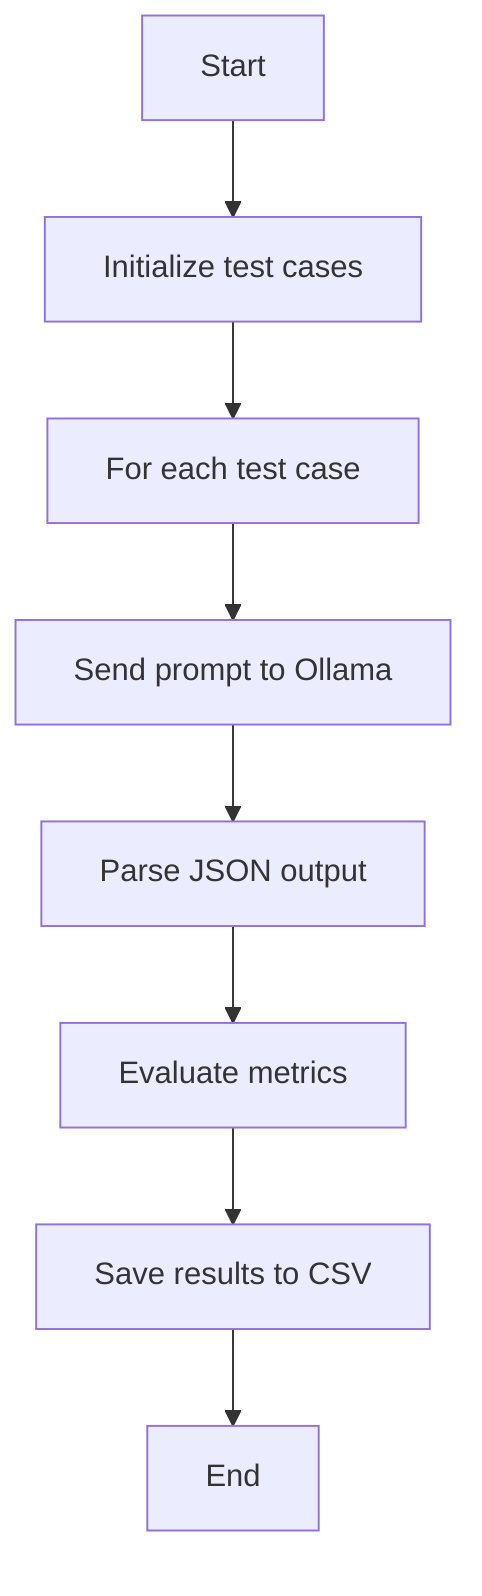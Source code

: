 %% run_deepseek_r1_8b_eisenhower.py - Mermaid Flowchart
flowchart TD
    A[Start] --> B[Initialize test cases]
    B --> C[For each test case]
    C --> D[Send prompt to Ollama]
    D --> E[Parse JSON output]
    E --> F[Evaluate metrics]
    F --> G[Save results to CSV]
    G --> H[End]